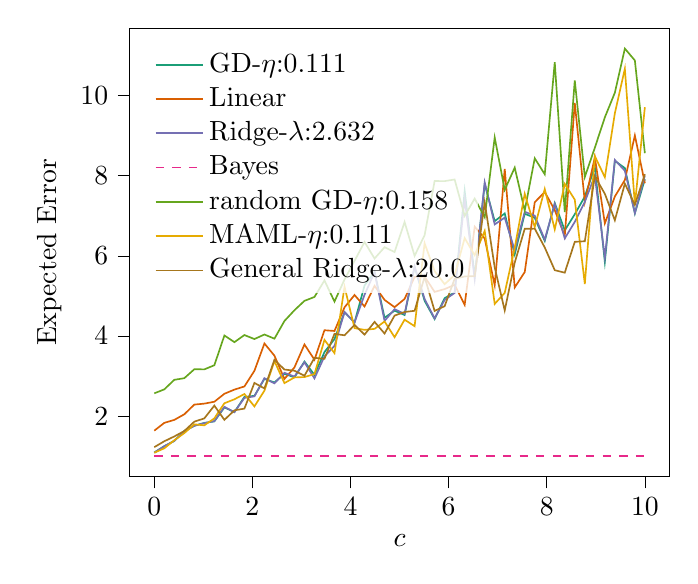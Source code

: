 % This file was created with tikzplotlib v0.10.1.
\begin{tikzpicture}

\definecolor{chocolate217952}{RGB}{217,95,2}
\definecolor{darkcyan27158119}{RGB}{27,158,119}
\definecolor{darkgoldenrod16611829}{RGB}{166,118,29}
\definecolor{darkgray176}{RGB}{176,176,176}
\definecolor{deeppink23141138}{RGB}{231,41,138}
\definecolor{lightslategray117112179}{RGB}{117,112,179}
\definecolor{olivedrab10216630}{RGB}{102,166,30}
\definecolor{orange2301712}{RGB}{230,171,2}

\begin{axis}[
legend cell align={left},
legend style={
  fill opacity=0.8,
  draw opacity=1,
  text opacity=1,
  at={(0.03,0.97)},
  anchor=north west,
  draw=none
},
tick align=outside,
tick pos=left,
x grid style={darkgray176},
xlabel={\(\displaystyle c\)},
xmin=-0.5, xmax=10.5,
xtick style={color=black},
y grid style={darkgray176},
ylabel={Expected Error},
ymin=0.491, ymax=11.68,
ytick style={color=black}
]
\addplot [semithick, darkcyan27158119]
table {%
0 1.092
0.204 1.249
0.408 1.38
0.612 1.631
0.816 1.758
1.02 1.83
1.224 1.867
1.429 2.217
1.633 2.1
1.837 2.477
2.041 2.506
2.245 2.928
2.449 2.84
2.653 3.054
2.857 2.967
3.061 3.361
3.265 3.029
3.469 3.598
3.673 3.921
3.878 4.594
4.082 4.339
4.286 5.261
4.49 5.6
4.694 4.454
4.898 4.631
5.102 4.522
5.306 5.724
5.51 4.878
5.714 4.423
5.918 4.943
6.122 5.085
6.327 7.618
6.531 5.494
6.735 7.791
6.939 6.865
7.143 7.058
7.347 6.037
7.551 7.049
7.755 6.949
7.959 6.371
8.163 7.316
8.367 6.635
8.571 7.038
8.776 7.479
8.98 8.222
9.184 5.849
9.388 8.369
9.592 8.19
9.796 7.061
10 7.912
};
\addlegendentry{GD-$\eta$:0.111}
\addplot [semithick, chocolate217952]
table {%
0 1.636
0.204 1.831
0.408 1.905
0.612 2.045
0.816 2.287
1.02 2.311
1.224 2.358
1.429 2.557
1.633 2.661
1.837 2.74
2.041 3.13
2.245 3.812
2.449 3.508
2.653 2.927
2.857 3.215
3.061 3.787
3.265 3.407
3.469 4.143
3.673 4.124
3.878 4.715
4.082 5.022
4.286 4.735
4.49 5.252
4.694 4.899
4.898 4.718
5.102 4.923
5.306 5.474
5.51 5.481
5.714 5.1
5.918 5.169
6.122 5.276
6.327 4.778
6.531 6.728
6.735 6.431
6.939 5.266
7.143 8.171
7.347 5.211
7.551 5.595
7.755 7.337
7.959 7.593
8.163 7.14
8.367 6.498
8.571 9.817
8.776 7.346
8.98 8.457
9.184 6.81
9.388 7.48
9.592 7.893
9.796 9.003
10 7.811
};
\addlegendentry{Linear}
\addplot [semithick, lightslategray117112179]
table {%
0 1.085
0.204 1.249
0.408 1.381
0.612 1.62
0.816 1.758
1.02 1.824
1.224 1.875
1.429 2.231
1.633 2.098
1.837 2.453
2.041 2.492
2.245 2.946
2.449 2.817
2.653 3.081
2.857 2.987
3.061 3.342
3.265 2.941
3.469 3.49
3.673 3.752
3.878 4.594
4.082 4.336
4.286 5.029
4.49 5.59
4.694 4.376
4.898 4.668
5.102 4.552
5.306 5.735
5.51 4.923
5.714 4.438
5.918 4.9
6.122 5.073
6.327 7.414
6.531 5.422
6.735 7.836
6.939 6.784
7.143 6.952
7.347 6.138
7.551 7.099
7.755 7.002
7.959 6.404
8.163 7.297
8.367 6.435
8.571 6.846
8.776 7.347
8.98 8.002
9.184 5.949
9.388 8.392
9.592 8.123
9.796 7.066
10 8.005
};
\addlegendentry{Ridge-$\lambda$:2.632}
\addplot [semithick, deeppink23141138, dashed]
table {%
0 1.0
0.204 1.0
0.408 1.0
0.612 1.0
0.816 1.0
1.02 1.0
1.224 1.0
1.429 1.0
1.633 1.0
1.837 1.0
2.041 1.0
2.245 1.0
2.449 1.0
2.653 1.0
2.857 1.0
3.061 1.0
3.265 1.0
3.469 1.0
3.673 1.0
3.878 1.0
4.082 1.0
4.286 1.0
4.49 1.0
4.694 1.0
4.898 1.0
5.102 1.0
5.306 1.0
5.51 1.0
5.714 1.0
5.918 1.0
6.122 1.0
6.327 1.0
6.531 1.0
6.735 1.0
6.939 1.0
7.143 1.0
7.347 1.0
7.551 1.0
7.755 1.0
7.959 1.0
8.163 1.0
8.367 1.0
8.571 1.0
8.776 1.0
8.98 1.0
9.184 1.0
9.388 1.0
9.592 1.0
9.796 1.0
10 1.0
};
\addlegendentry{Bayes}
\addplot [semithick, olivedrab10216630]
table {%
0 2.568
0.204 2.667
0.408 2.905
0.612 2.946
0.816 3.169
1.02 3.166
1.224 3.269
1.429 4.011
1.633 3.845
1.837 4.023
2.041 3.923
2.245 4.036
2.449 3.932
2.653 4.373
2.857 4.642
3.061 4.876
3.265 4.973
3.469 5.385
3.673 4.858
3.878 5.409
4.082 5.876
4.286 6.345
4.49 5.932
4.694 6.215
4.898 6.094
5.102 6.844
5.306 6.0
5.51 6.514
5.714 7.866
5.918 7.864
6.122 7.905
6.327 6.996
6.531 7.428
6.735 6.963
6.939 8.953
7.143 7.646
7.347 8.201
7.551 7.129
7.755 8.433
7.959 8.035
8.163 10.833
8.367 7.092
8.571 10.379
8.776 7.967
8.98 8.698
9.184 9.456
9.388 10.07
9.592 11.172
9.796 10.876
10 8.561
};
\addlegendentry{random GD-$\eta$:0.158}
\addplot [semithick, orange2301712]
table {%
0 1.085
0.204 1.196
0.408 1.398
0.612 1.575
0.816 1.794
1.02 1.769
1.224 1.943
1.429 2.32
1.633 2.419
1.837 2.551
2.041 2.241
2.245 2.635
2.449 3.374
2.653 2.823
2.857 2.965
3.061 2.974
3.265 3.049
3.469 3.902
3.673 3.571
3.878 5.228
4.082 4.195
4.286 4.152
4.49 4.177
4.694 4.361
4.898 3.969
5.102 4.406
5.306 4.244
5.51 6.313
5.714 5.618
5.918 5.292
6.122 5.52
6.327 6.441
6.531 6.016
6.735 6.621
6.939 4.8
7.143 5.075
7.347 6.202
7.551 7.548
7.755 6.719
7.959 7.668
8.163 6.66
8.367 7.796
8.571 7.402
8.776 5.297
8.98 8.488
9.184 7.961
9.388 9.557
9.592 10.669
9.796 7.275
10 9.709
};
\addlegendentry{MAML-$\eta$:0.111}
\addplot [semithick, darkgoldenrod16611829]
table {%
0 1.225
0.204 1.372
0.408 1.492
0.612 1.628
0.816 1.861
1.02 1.943
1.224 2.262
1.429 1.906
1.633 2.143
1.837 2.187
2.041 2.828
2.245 2.69
2.449 3.405
2.653 3.162
2.857 3.132
3.061 3.007
3.265 3.454
3.469 3.43
3.673 4.053
3.878 4.016
4.082 4.275
4.286 4.033
4.49 4.351
4.694 4.06
4.898 4.508
5.102 4.598
5.306 4.628
5.51 5.474
5.714 4.624
5.918 4.743
6.122 5.425
6.327 5.485
6.531 5.494
6.735 7.34
6.939 5.713
7.143 4.636
7.347 5.831
7.551 6.674
7.755 6.678
7.959 6.208
8.163 5.641
8.367 5.579
8.571 6.349
8.776 6.364
8.98 7.983
9.184 7.548
9.388 6.887
9.592 7.801
9.796 7.271
10 8.037
};
\addlegendentry{General Ridge-$\lambda$:20.0}
\end{axis}

\end{tikzpicture}
